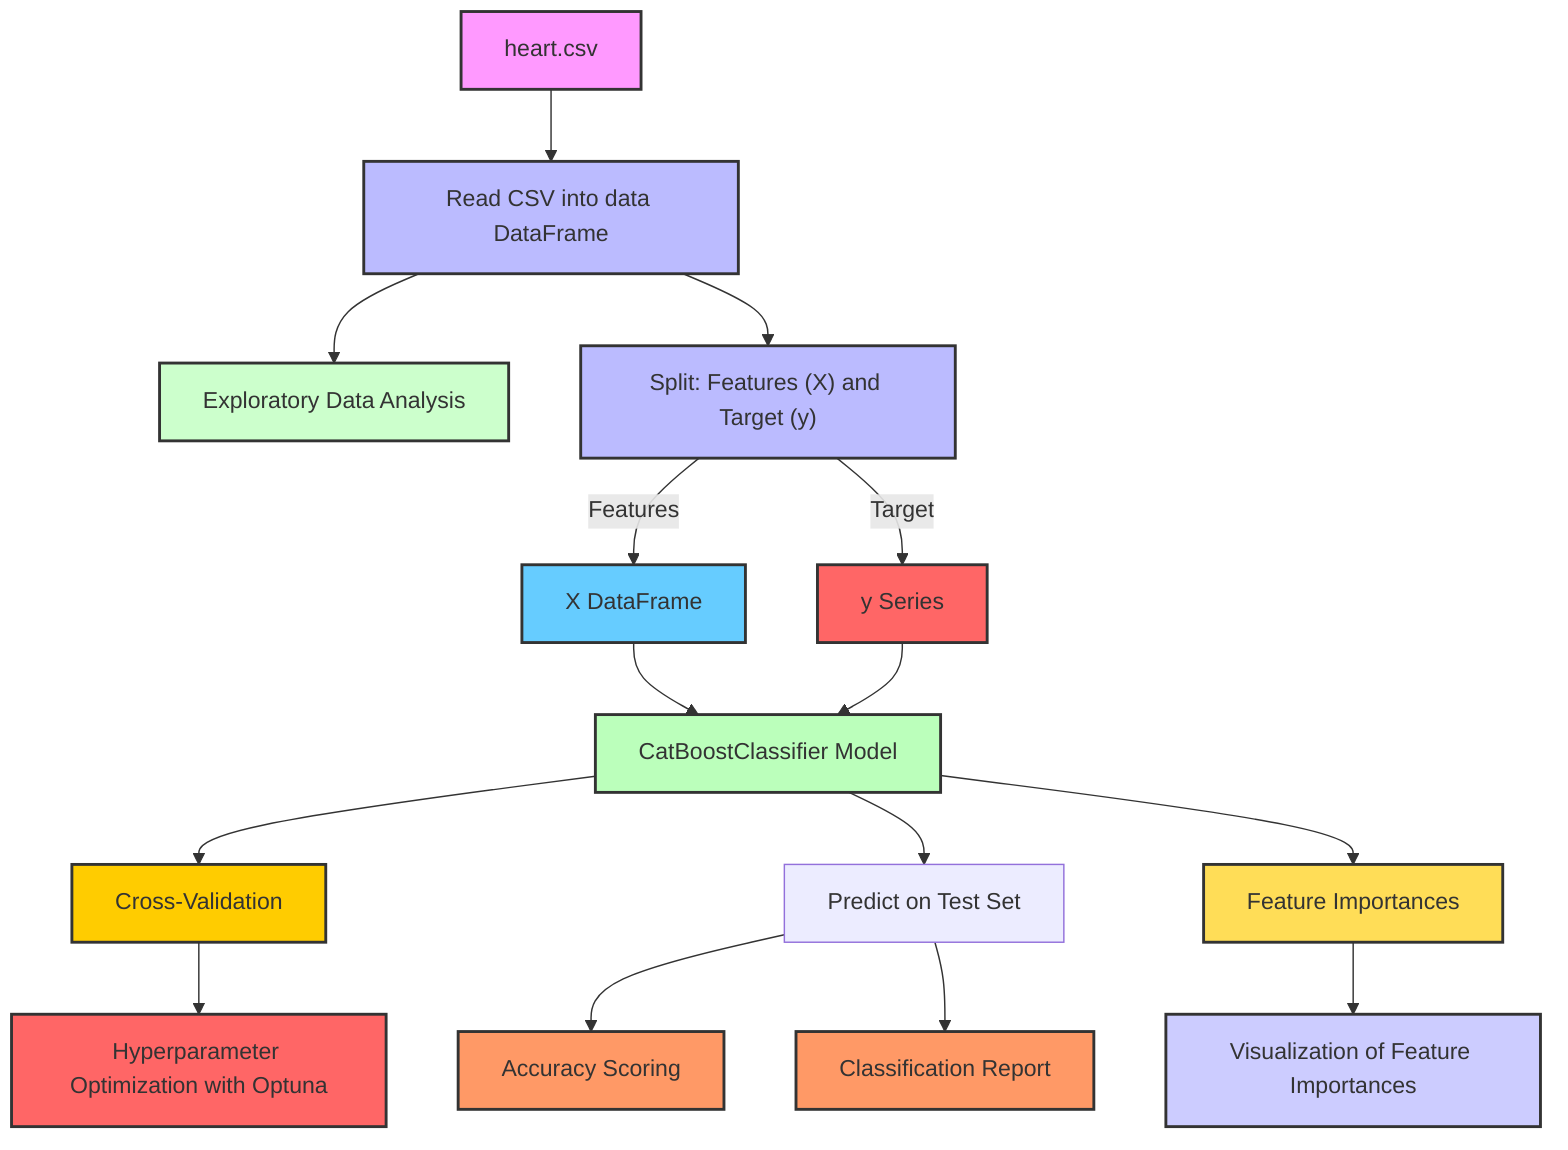flowchart TD
%% Data Source
A["heart.csv"]:::source

%% Data Preparation
A --> B["Read CSV into data DataFrame"]:::data
B --> C["Exploratory Data Analysis"]:::eda
B --> D["Split: Features (X) and Target (y)"]:::data

%% Features and Target Split
D --> |Features| E["X DataFrame"]:::features
D --> |Target| F["y Series"]:::target

%% Model Training
E --> G["CatBoostClassifier Model"]:::model
F --> G
G --> H["Cross-Validation"]:::process
H --> I["Hyperparameter Optimization with Optuna"]:::optimization

%% Predictions
G --> J["Predict on Test Set"]:::predict

%% Evaluation
J --> K["Accuracy Scoring"]:::evaluation
J --> L["Classification Report"]:::evaluation

%% Feature Importance
G --> M["Feature Importances"]:::feature_importance
M --> N["Visualization of Feature Importances"]:::visualization

classDef source fill:#f9f,stroke:#333,stroke-width:2px;
classDef data fill:#bbf,stroke:#333,stroke-width:2px;
classDef model fill:#bfb,stroke:#333,stroke-width:2px;
classDef prediction fill:#fbbd08,stroke:#333,stroke-width:2px;
classDef evaluation fill:#f96,stroke:#333,stroke-width:2px;
classDef process fill:#ffcc00,stroke:#333,stroke-width:2px;
classDef optimization fill:#ff6666,stroke:#333,stroke-width:2px;
classDef eda fill:#ccffcc,stroke:#333,stroke-width:2px;
classDef features fill:#66ccff,stroke:#333,stroke-width:2px;
classDef target fill:#ff6666,stroke:#333,stroke-width:2px;
classDef feature_importance fill:#ffdd57,stroke:#333,stroke-width:2px;
classDef visualization fill:#ccccff,stroke:#333,stroke-width:2px;